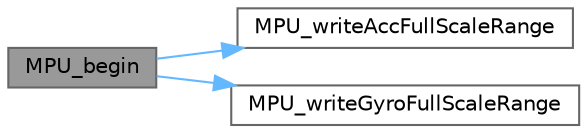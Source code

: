 digraph "MPU_begin"
{
 // LATEX_PDF_SIZE
  bgcolor="transparent";
  edge [fontname=Helvetica,fontsize=10,labelfontname=Helvetica,labelfontsize=10];
  node [fontname=Helvetica,fontsize=10,shape=box,height=0.2,width=0.4];
  rankdir="LR";
  Node1 [id="Node000001",label="MPU_begin",height=0.2,width=0.4,color="gray40", fillcolor="grey60", style="filled", fontcolor="black",tooltip="Set the IMU address, check for connection, reset IMU, and set full range scale."];
  Node1 -> Node2 [id="edge1_Node000001_Node000002",color="steelblue1",style="solid",tooltip=" "];
  Node2 [id="Node000002",label="MPU_writeAccFullScaleRange",height=0.2,width=0.4,color="grey40", fillcolor="white", style="filled",URL="$MPU9250__driver_8c.html#af7b16d00e6f5e3d9585a920cb33584bd",tooltip="Set the accelerometer full scale range."];
  Node1 -> Node3 [id="edge2_Node000001_Node000003",color="steelblue1",style="solid",tooltip=" "];
  Node3 [id="Node000003",label="MPU_writeGyroFullScaleRange",height=0.2,width=0.4,color="grey40", fillcolor="white", style="filled",URL="$MPU9250__driver_8c.html#a93c5414a16ec3a8bb315a9ce5ac2ebfb",tooltip="Set the gyroscope full scale range."];
}
